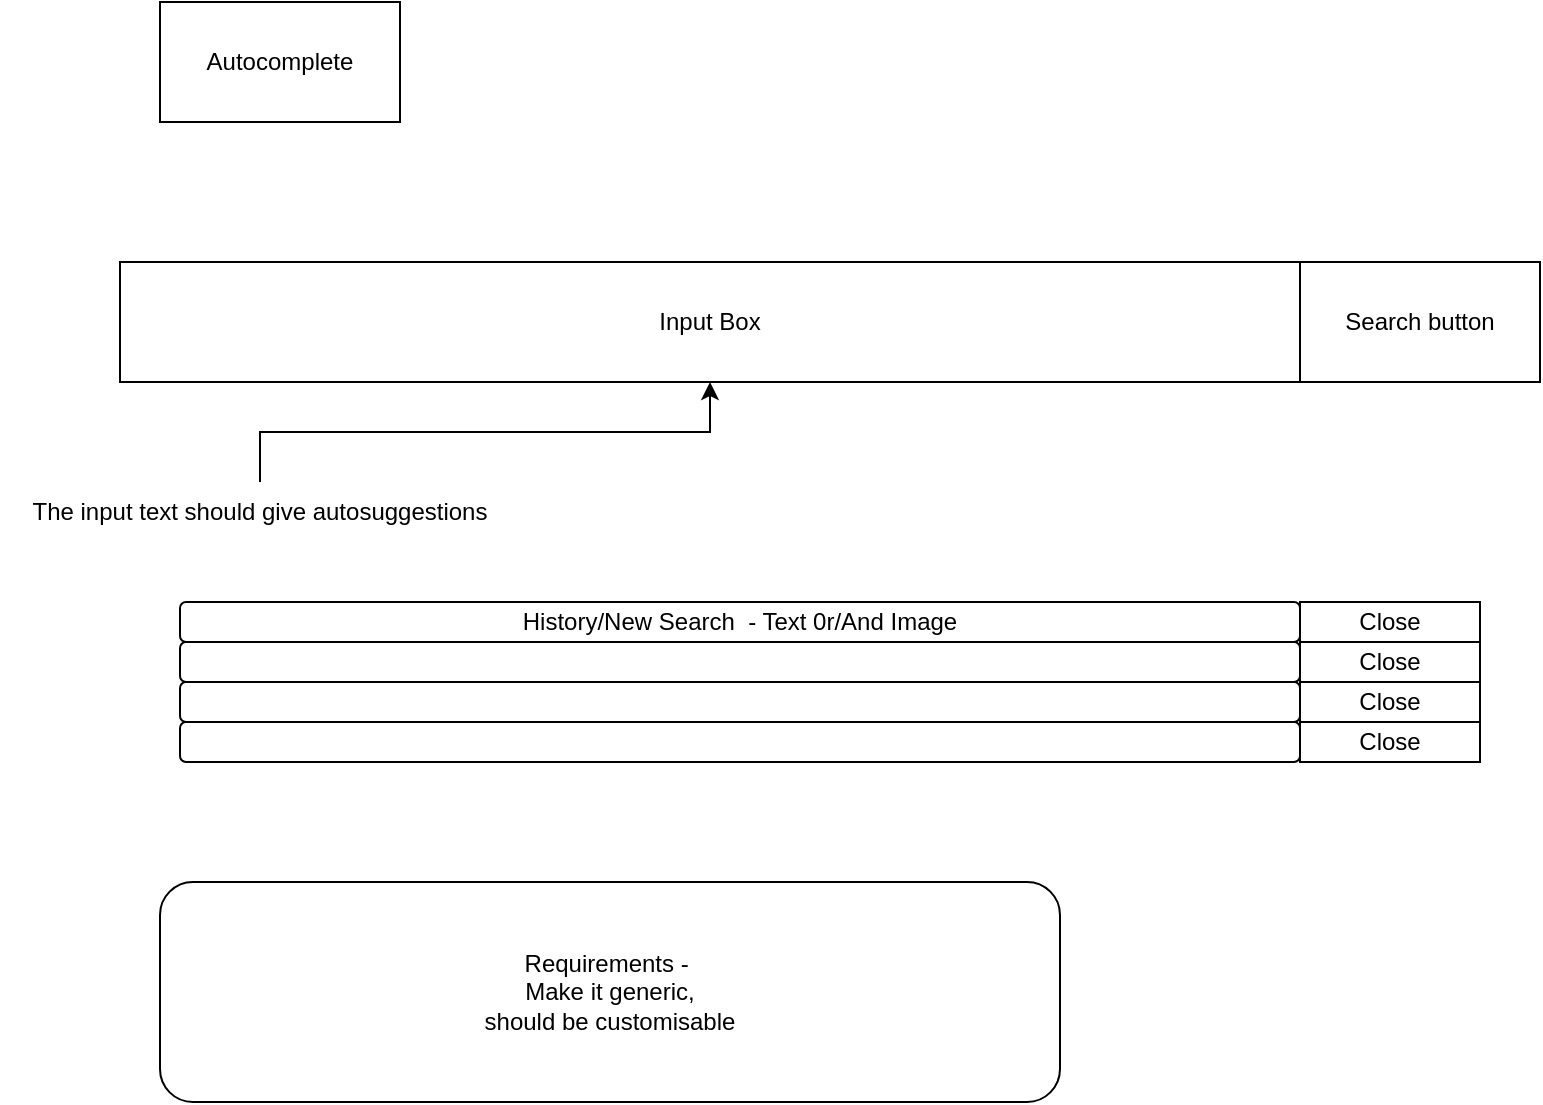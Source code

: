 <mxfile version="24.7.14">
  <diagram name="Page-1" id="mX4iCVw0fcfdv5UTDJnb">
    <mxGraphModel dx="943" dy="571" grid="1" gridSize="10" guides="1" tooltips="1" connect="1" arrows="1" fold="1" page="1" pageScale="1" pageWidth="827" pageHeight="1169" math="0" shadow="0">
      <root>
        <mxCell id="0" />
        <mxCell id="1" parent="0" />
        <mxCell id="VmPJ7PfKZMlfwyWr4RU5-1" value="Autocomplete" style="rounded=0;whiteSpace=wrap;html=1;" vertex="1" parent="1">
          <mxGeometry x="170" y="130" width="120" height="60" as="geometry" />
        </mxCell>
        <mxCell id="VmPJ7PfKZMlfwyWr4RU5-2" value="Input Box" style="rounded=0;whiteSpace=wrap;html=1;" vertex="1" parent="1">
          <mxGeometry x="150" y="260" width="590" height="60" as="geometry" />
        </mxCell>
        <mxCell id="VmPJ7PfKZMlfwyWr4RU5-3" value="Search button" style="rounded=0;whiteSpace=wrap;html=1;" vertex="1" parent="1">
          <mxGeometry x="740" y="260" width="120" height="60" as="geometry" />
        </mxCell>
        <mxCell id="VmPJ7PfKZMlfwyWr4RU5-5" style="edgeStyle=orthogonalEdgeStyle;rounded=0;orthogonalLoop=1;jettySize=auto;html=1;" edge="1" parent="1" source="VmPJ7PfKZMlfwyWr4RU5-4" target="VmPJ7PfKZMlfwyWr4RU5-2">
          <mxGeometry relative="1" as="geometry" />
        </mxCell>
        <mxCell id="VmPJ7PfKZMlfwyWr4RU5-4" value="The input text should give autosuggestions" style="text;html=1;align=center;verticalAlign=middle;whiteSpace=wrap;rounded=0;" vertex="1" parent="1">
          <mxGeometry x="90" y="370" width="260" height="30" as="geometry" />
        </mxCell>
        <mxCell id="VmPJ7PfKZMlfwyWr4RU5-6" value="History/New Search&amp;nbsp; - Text 0r/And Image" style="rounded=1;whiteSpace=wrap;html=1;" vertex="1" parent="1">
          <mxGeometry x="180" y="430" width="560" height="20" as="geometry" />
        </mxCell>
        <mxCell id="VmPJ7PfKZMlfwyWr4RU5-7" value="" style="rounded=1;whiteSpace=wrap;html=1;" vertex="1" parent="1">
          <mxGeometry x="180" y="450" width="560" height="20" as="geometry" />
        </mxCell>
        <mxCell id="VmPJ7PfKZMlfwyWr4RU5-8" value="" style="rounded=1;whiteSpace=wrap;html=1;" vertex="1" parent="1">
          <mxGeometry x="180" y="470" width="560" height="20" as="geometry" />
        </mxCell>
        <mxCell id="VmPJ7PfKZMlfwyWr4RU5-9" value="" style="rounded=1;whiteSpace=wrap;html=1;" vertex="1" parent="1">
          <mxGeometry x="180" y="490" width="560" height="20" as="geometry" />
        </mxCell>
        <mxCell id="VmPJ7PfKZMlfwyWr4RU5-10" value="Close" style="rounded=0;whiteSpace=wrap;html=1;" vertex="1" parent="1">
          <mxGeometry x="740" y="430" width="90" height="20" as="geometry" />
        </mxCell>
        <mxCell id="VmPJ7PfKZMlfwyWr4RU5-11" value="Close" style="rounded=0;whiteSpace=wrap;html=1;" vertex="1" parent="1">
          <mxGeometry x="740" y="450" width="90" height="20" as="geometry" />
        </mxCell>
        <mxCell id="VmPJ7PfKZMlfwyWr4RU5-12" value="Close" style="rounded=0;whiteSpace=wrap;html=1;" vertex="1" parent="1">
          <mxGeometry x="740" y="470" width="90" height="20" as="geometry" />
        </mxCell>
        <mxCell id="VmPJ7PfKZMlfwyWr4RU5-13" value="Close" style="rounded=0;whiteSpace=wrap;html=1;" vertex="1" parent="1">
          <mxGeometry x="740" y="490" width="90" height="20" as="geometry" />
        </mxCell>
        <mxCell id="VmPJ7PfKZMlfwyWr4RU5-14" value="Requirements -&amp;nbsp;&lt;br&gt;Make it generic,&lt;br&gt;should be customisable" style="rounded=1;whiteSpace=wrap;html=1;" vertex="1" parent="1">
          <mxGeometry x="170" y="570" width="450" height="110" as="geometry" />
        </mxCell>
      </root>
    </mxGraphModel>
  </diagram>
</mxfile>
